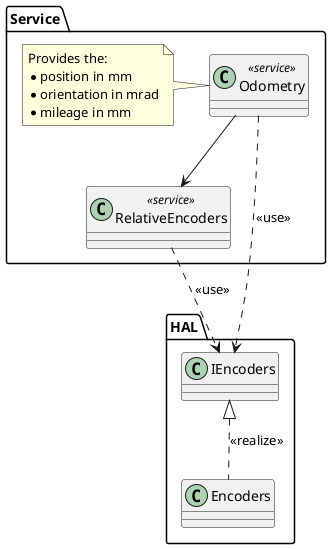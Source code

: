 @startuml

package "Service" {
    class "Odometry" as odometry <<service>>
    class "RelativeEncoders" as relativeEncoders <<service>>

    note left of odometry
        Provides the:
        * position in mm
        * orientation in mrad
        * mileage in mm
    end note

    odometry --> relativeEncoders
}

package "HAL" {
    class "IEncoders" as iEncoders
    class "Encoders" as encoders

    iEncoders <|.. encoders: <<realize>>
}

odometry ...> iEncoders: <<use>>
relativeEncoders ..> iEncoders: <<use>>

@enduml
